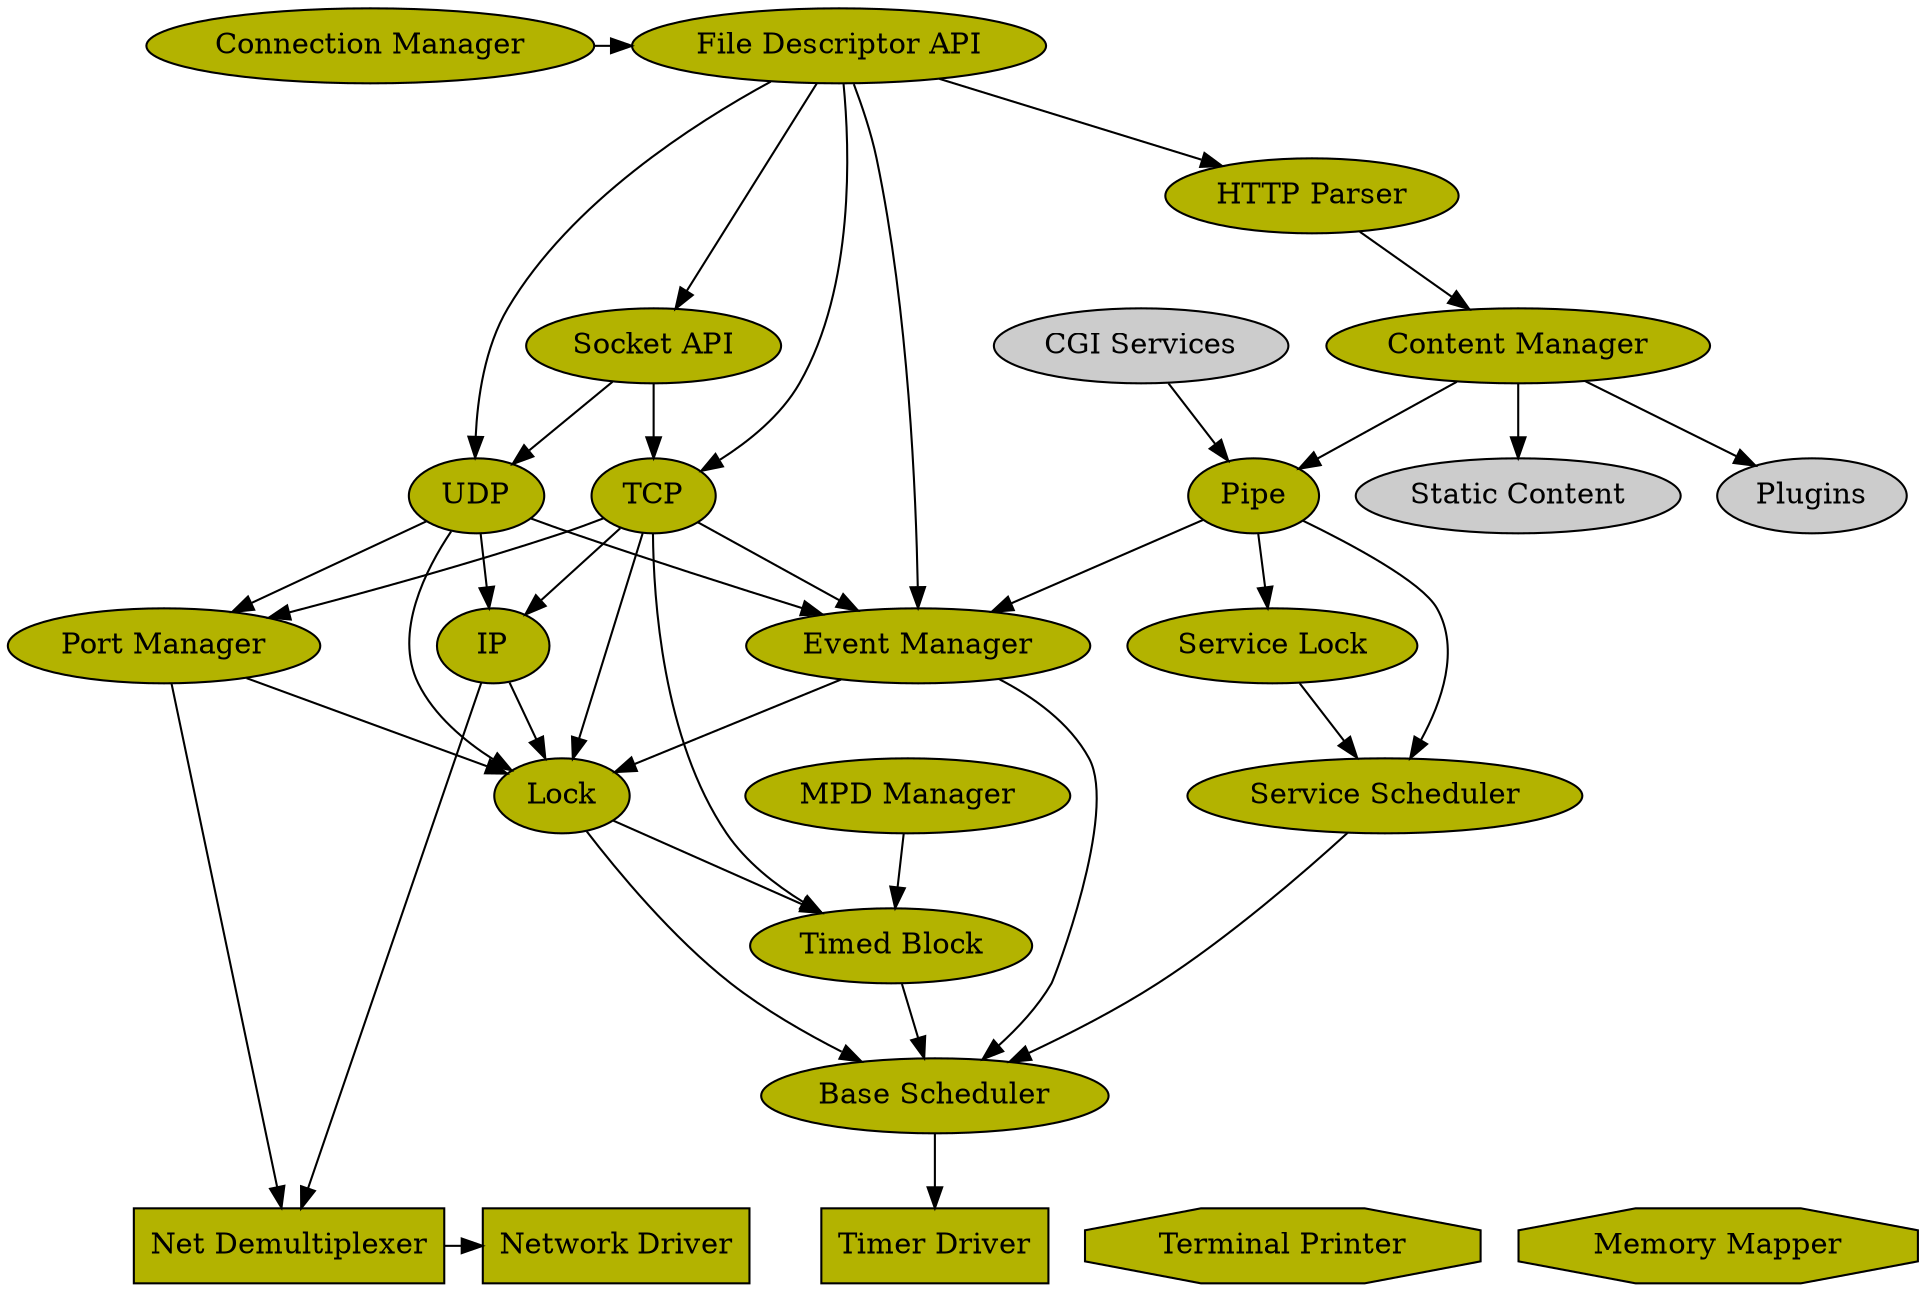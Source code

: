 digraph web_server {
	overlap=false;
//	overlap=scale;
	splines=true;
//	rankdir=BT;

	{
		rank=same;
		"Net Demultiplexer" [shape=box,style=filled,fillcolor="#b3b300"];
		"Network Driver" [shape=box,style=filled,fillcolor="#b3b300"];
		"Timer Driver" [shape=box,style=filled,fillcolor="#b3b300"];

		"Terminal Printer" [shape=octagon,style=filled,fillcolor="#b3b300"];
		"Memory Mapper" [shape=octagon,style=filled,fillcolor="#b3b300"];
	};
	{
		rank=same;
		"Connection Manager" [fillcolor="#b3b300",style=filled];
		"File Descriptor API" [fillcolor="#b3b300",style=filled];
	};

	"Socket API" [fillcolor="#b3b300",style=filled];
	"UDP" [fillcolor="#b3b300",style=filled];
	"TCP" [fillcolor="#b3b300",style=filled];
	"IP" [fillcolor="#b3b300",style=filled];
	"Port Manager" [fillcolor="#b3b300",style=filled];
	"Event Manager" [fillcolor="#b3b300",style=filled];

	"HTTP Parser" [fillcolor="#b3b300",style=filled];
	"CGI Services" [fillcolor="#cccccc",style=filled];
	"Content Manager" [fillcolor="#b3b300",style=filled];
	"Pipe" [style=filled,fillcolor="#b3b300"];
	"Service Lock" [style=filled,fillcolor="#b3b300"];
	"Static Content" [style=filled,fillcolor="#cccccc"];
	"Plugins" [fillcolor="#cccccc",style=filled];
	"Service Scheduler" [fillcolor="#b3b300",style=filled];

	"Base Scheduler" [fillcolor="#b3b300",style=filled];
	"Lock" [fillcolor="#b3b300",style=filled];
	"Timed Block" [fillcolor="#b3b300",style=filled];
	"MPD Manager" [fillcolor="#b3b300",style=filled];


	// Edges
	"Connection Manager" -> "File Descriptor API";
	"File Descriptor API" -> "Socket API";
	"File Descriptor API" -> "TCP";
	"File Descriptor API" -> "UDP";
	"File Descriptor API" -> "Event Manager";
	"HTTP Parser" -> "Content Manager";
	"Content Manager" -> "Plugins";
	"Content Manager" -> "Static Content";
	"Content Manager" -> "Pipe";
	"CGI Services" -> "Pipe";
	"Pipe" -> "Service Scheduler";
	"Pipe" -> "Service Lock";
	"Service Lock" -> "Service Scheduler";
	"Service Scheduler" -> "Base Scheduler";
	"Pipe" -> "Event Manager";
	"Socket API" -> "TCP";
	"Socket API" -> "UDP";
	"UDP" -> "IP";
	"TCP" -> "IP";
	"TCP" -> "Timed Block";
	"UDP" -> "Event Manager";
	"TCP" -> "Event Manager";
	"UDP" -> "Port Manager";
	"TCP" -> "Port Manager";
	"Port Manager" -> "Lock";
	"Port Manager" -> "Net Demultiplexer";
	"Event Manager" -> "Base Scheduler";
	"Event Manager" -> "Lock";
	"Lock" -> "Timed Block";
	"Lock" -> "Base Scheduler";
	"Timed Block" -> "Base Scheduler";
	"UDP" -> "Lock";
	"TCP" -> "Lock";
	"IP" -> "Lock";
//	"File Descriptor API" -> "Lock";
	"IP" -> "Net Demultiplexer" -> "Network Driver";
	"Base Scheduler" -> "Timer Driver";
	"File Descriptor API" -> "HTTP Parser";

	"MPD Manager" -> "Timed Block";	
}
